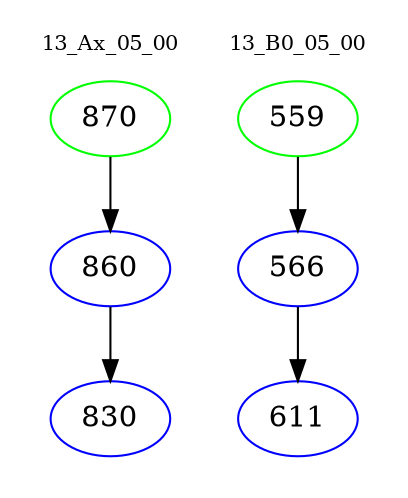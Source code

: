 digraph{
subgraph cluster_0 {
color = white
label = "13_Ax_05_00";
fontsize=10;
T0_870 [label="870", color="green"]
T0_870 -> T0_860 [color="black"]
T0_860 [label="860", color="blue"]
T0_860 -> T0_830 [color="black"]
T0_830 [label="830", color="blue"]
}
subgraph cluster_1 {
color = white
label = "13_B0_05_00";
fontsize=10;
T1_559 [label="559", color="green"]
T1_559 -> T1_566 [color="black"]
T1_566 [label="566", color="blue"]
T1_566 -> T1_611 [color="black"]
T1_611 [label="611", color="blue"]
}
}
